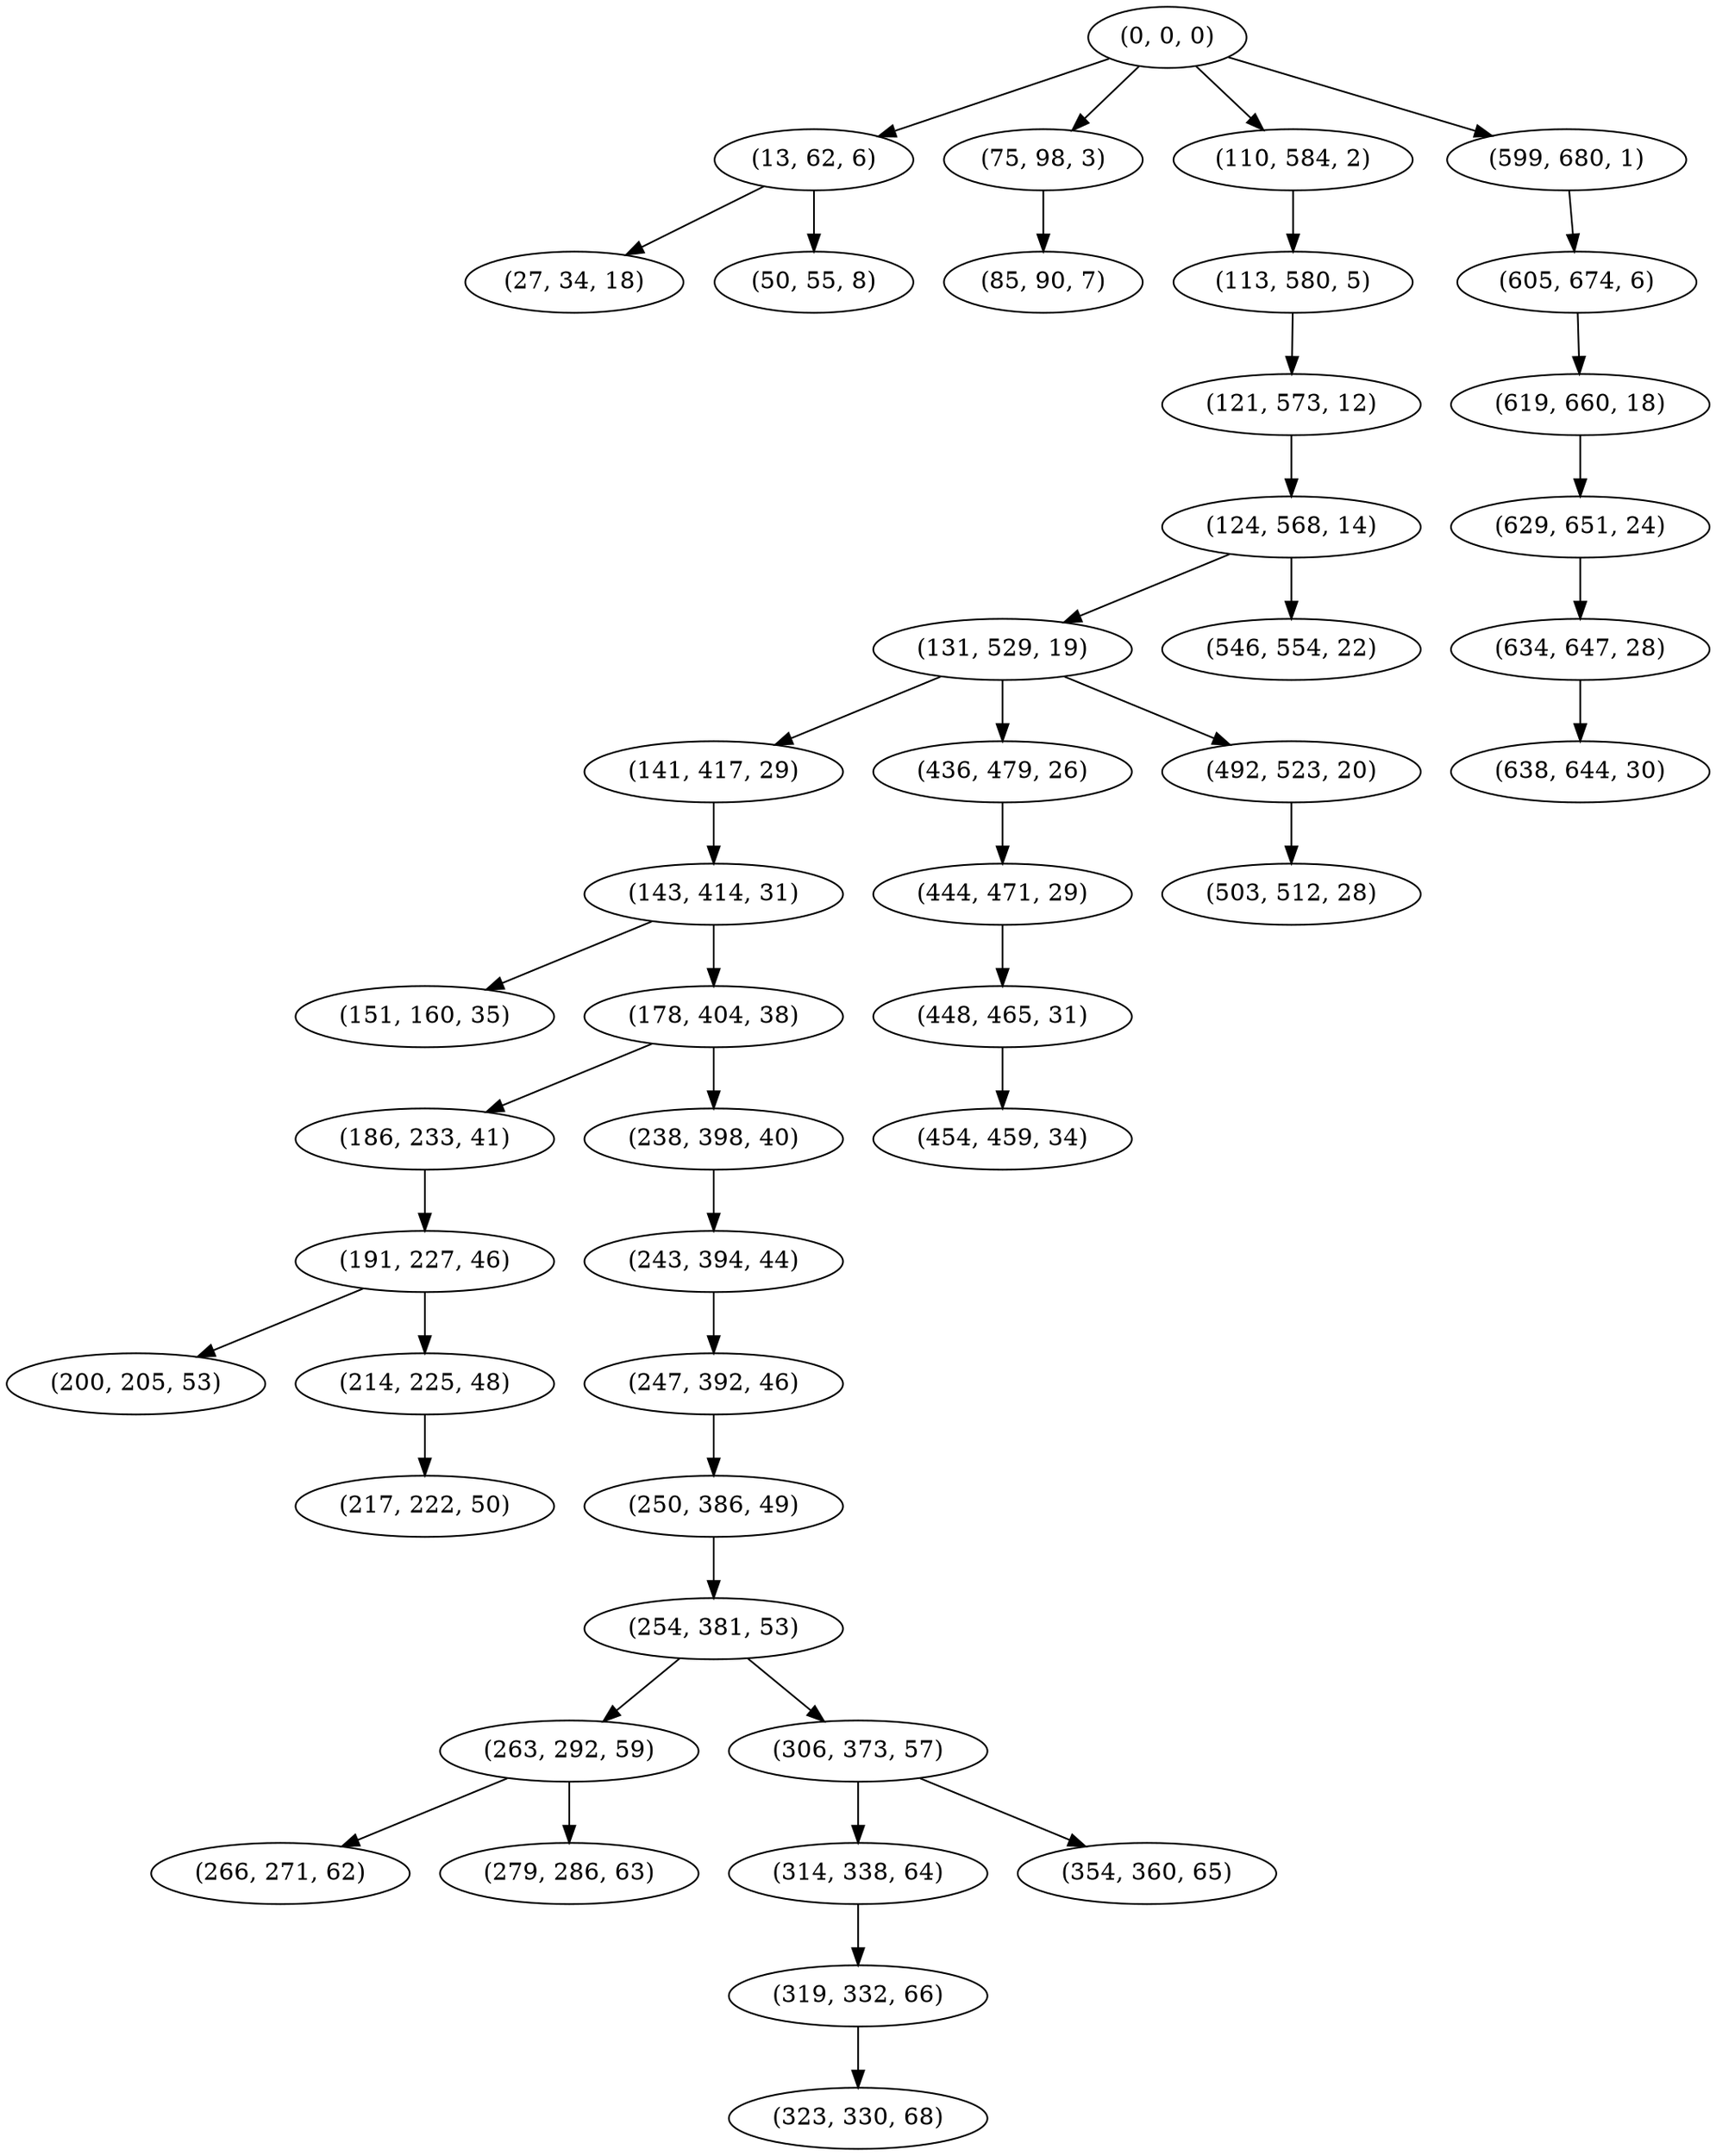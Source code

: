 digraph tree {
    "(0, 0, 0)";
    "(13, 62, 6)";
    "(27, 34, 18)";
    "(50, 55, 8)";
    "(75, 98, 3)";
    "(85, 90, 7)";
    "(110, 584, 2)";
    "(113, 580, 5)";
    "(121, 573, 12)";
    "(124, 568, 14)";
    "(131, 529, 19)";
    "(141, 417, 29)";
    "(143, 414, 31)";
    "(151, 160, 35)";
    "(178, 404, 38)";
    "(186, 233, 41)";
    "(191, 227, 46)";
    "(200, 205, 53)";
    "(214, 225, 48)";
    "(217, 222, 50)";
    "(238, 398, 40)";
    "(243, 394, 44)";
    "(247, 392, 46)";
    "(250, 386, 49)";
    "(254, 381, 53)";
    "(263, 292, 59)";
    "(266, 271, 62)";
    "(279, 286, 63)";
    "(306, 373, 57)";
    "(314, 338, 64)";
    "(319, 332, 66)";
    "(323, 330, 68)";
    "(354, 360, 65)";
    "(436, 479, 26)";
    "(444, 471, 29)";
    "(448, 465, 31)";
    "(454, 459, 34)";
    "(492, 523, 20)";
    "(503, 512, 28)";
    "(546, 554, 22)";
    "(599, 680, 1)";
    "(605, 674, 6)";
    "(619, 660, 18)";
    "(629, 651, 24)";
    "(634, 647, 28)";
    "(638, 644, 30)";
    "(0, 0, 0)" -> "(13, 62, 6)";
    "(0, 0, 0)" -> "(75, 98, 3)";
    "(0, 0, 0)" -> "(110, 584, 2)";
    "(0, 0, 0)" -> "(599, 680, 1)";
    "(13, 62, 6)" -> "(27, 34, 18)";
    "(13, 62, 6)" -> "(50, 55, 8)";
    "(75, 98, 3)" -> "(85, 90, 7)";
    "(110, 584, 2)" -> "(113, 580, 5)";
    "(113, 580, 5)" -> "(121, 573, 12)";
    "(121, 573, 12)" -> "(124, 568, 14)";
    "(124, 568, 14)" -> "(131, 529, 19)";
    "(124, 568, 14)" -> "(546, 554, 22)";
    "(131, 529, 19)" -> "(141, 417, 29)";
    "(131, 529, 19)" -> "(436, 479, 26)";
    "(131, 529, 19)" -> "(492, 523, 20)";
    "(141, 417, 29)" -> "(143, 414, 31)";
    "(143, 414, 31)" -> "(151, 160, 35)";
    "(143, 414, 31)" -> "(178, 404, 38)";
    "(178, 404, 38)" -> "(186, 233, 41)";
    "(178, 404, 38)" -> "(238, 398, 40)";
    "(186, 233, 41)" -> "(191, 227, 46)";
    "(191, 227, 46)" -> "(200, 205, 53)";
    "(191, 227, 46)" -> "(214, 225, 48)";
    "(214, 225, 48)" -> "(217, 222, 50)";
    "(238, 398, 40)" -> "(243, 394, 44)";
    "(243, 394, 44)" -> "(247, 392, 46)";
    "(247, 392, 46)" -> "(250, 386, 49)";
    "(250, 386, 49)" -> "(254, 381, 53)";
    "(254, 381, 53)" -> "(263, 292, 59)";
    "(254, 381, 53)" -> "(306, 373, 57)";
    "(263, 292, 59)" -> "(266, 271, 62)";
    "(263, 292, 59)" -> "(279, 286, 63)";
    "(306, 373, 57)" -> "(314, 338, 64)";
    "(306, 373, 57)" -> "(354, 360, 65)";
    "(314, 338, 64)" -> "(319, 332, 66)";
    "(319, 332, 66)" -> "(323, 330, 68)";
    "(436, 479, 26)" -> "(444, 471, 29)";
    "(444, 471, 29)" -> "(448, 465, 31)";
    "(448, 465, 31)" -> "(454, 459, 34)";
    "(492, 523, 20)" -> "(503, 512, 28)";
    "(599, 680, 1)" -> "(605, 674, 6)";
    "(605, 674, 6)" -> "(619, 660, 18)";
    "(619, 660, 18)" -> "(629, 651, 24)";
    "(629, 651, 24)" -> "(634, 647, 28)";
    "(634, 647, 28)" -> "(638, 644, 30)";
}

